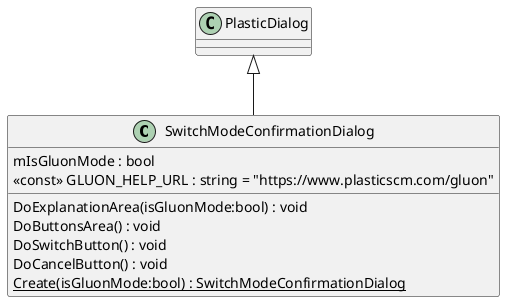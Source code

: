 @startuml
class SwitchModeConfirmationDialog {
    DoExplanationArea(isGluonMode:bool) : void
    DoButtonsArea() : void
    DoSwitchButton() : void
    DoCancelButton() : void
    {static} Create(isGluonMode:bool) : SwitchModeConfirmationDialog
    mIsGluonMode : bool
    <<const>> GLUON_HELP_URL : string = "https://www.plasticscm.com/gluon"
}
PlasticDialog <|-- SwitchModeConfirmationDialog
@enduml
